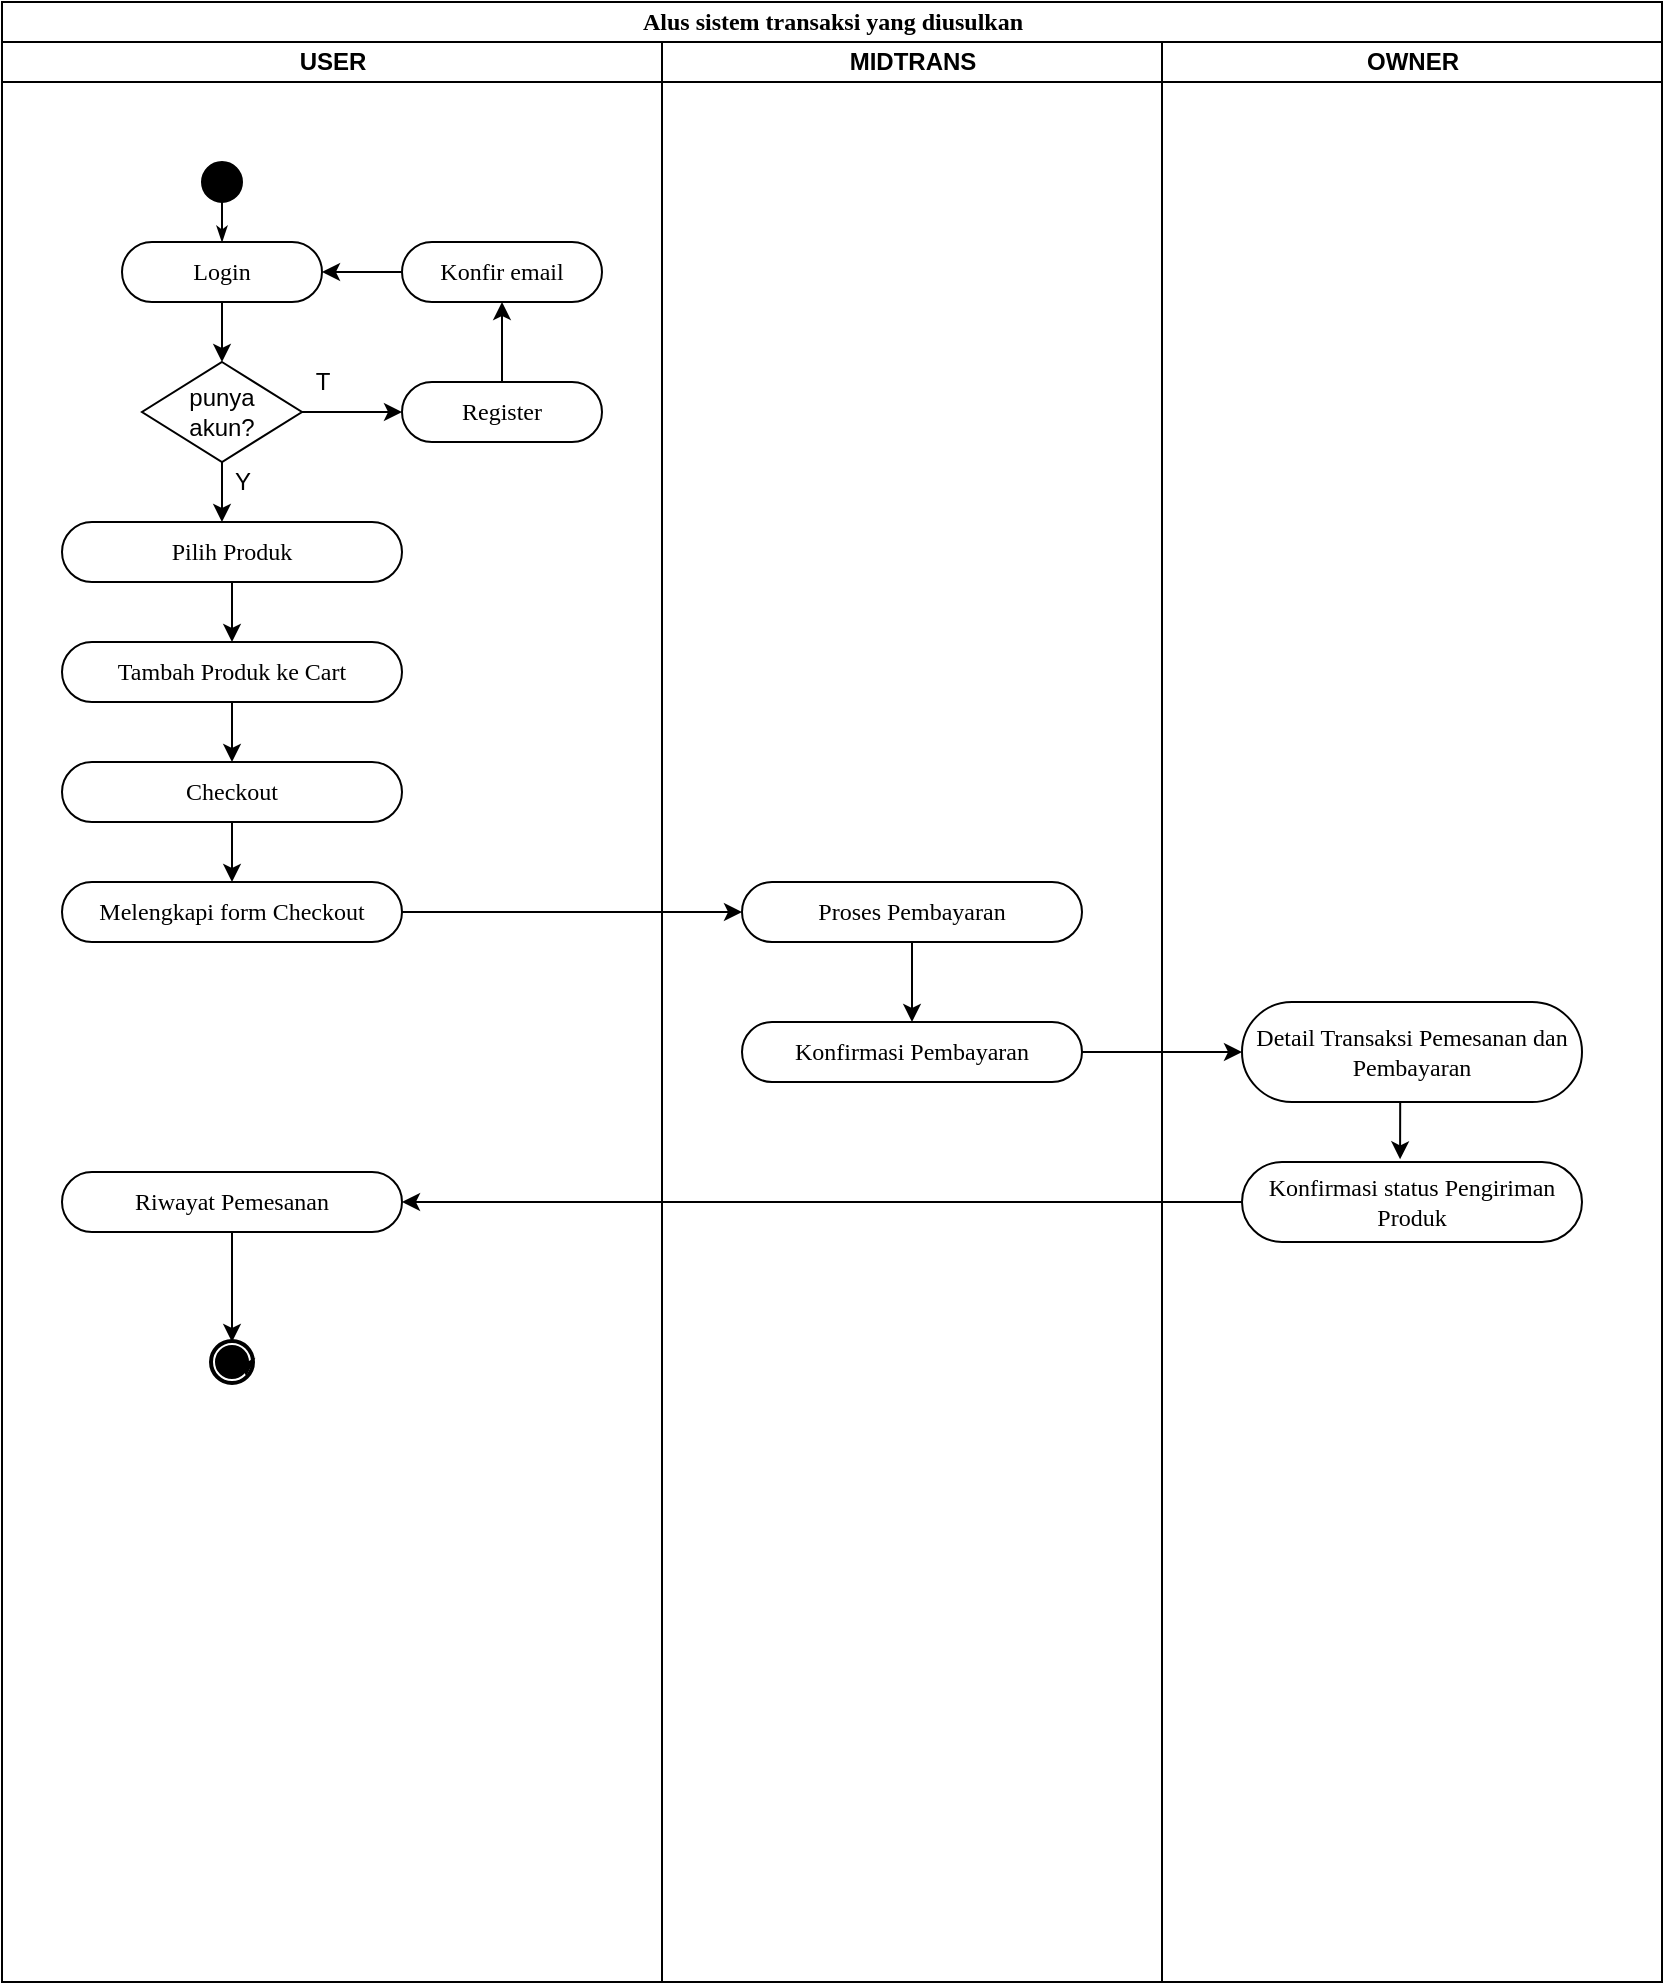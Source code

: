 <mxfile version="14.7.3" type="github">
  <diagram name="Page-1" id="0783ab3e-0a74-02c8-0abd-f7b4e66b4bec">
    <mxGraphModel dx="450" dy="308" grid="1" gridSize="10" guides="1" tooltips="1" connect="1" arrows="1" fold="1" page="1" pageScale="1" pageWidth="850" pageHeight="1100" background="none" math="0" shadow="0">
      <root>
        <mxCell id="0" />
        <mxCell id="1" parent="0" />
        <mxCell id="1c1d494c118603dd-1" value="Alus sistem transaksi yang diusulkan" style="swimlane;html=1;childLayout=stackLayout;startSize=20;rounded=0;shadow=0;comic=0;labelBackgroundColor=none;strokeWidth=1;fontFamily=Verdana;fontSize=12;align=center;" parent="1" vertex="1">
          <mxGeometry x="40" y="90" width="830" height="990" as="geometry" />
        </mxCell>
        <mxCell id="1c1d494c118603dd-2" value="USER" style="swimlane;html=1;startSize=20;" parent="1c1d494c118603dd-1" vertex="1">
          <mxGeometry y="20" width="330" height="970" as="geometry" />
        </mxCell>
        <mxCell id="RGpJh3_IjsfsPht-Quog-4" style="edgeStyle=orthogonalEdgeStyle;rounded=0;orthogonalLoop=1;jettySize=auto;html=1;entryX=0.5;entryY=0;entryDx=0;entryDy=0;" edge="1" parent="1c1d494c118603dd-2" source="1c1d494c118603dd-6" target="RGpJh3_IjsfsPht-Quog-1">
          <mxGeometry relative="1" as="geometry" />
        </mxCell>
        <mxCell id="1c1d494c118603dd-6" value="Login" style="rounded=1;whiteSpace=wrap;html=1;shadow=0;comic=0;labelBackgroundColor=none;strokeWidth=1;fontFamily=Verdana;fontSize=12;align=center;arcSize=50;" parent="1c1d494c118603dd-2" vertex="1">
          <mxGeometry x="60" y="100" width="100" height="30" as="geometry" />
        </mxCell>
        <mxCell id="60571a20871a0731-4" value="" style="ellipse;whiteSpace=wrap;html=1;rounded=0;shadow=0;comic=0;labelBackgroundColor=none;strokeWidth=1;fillColor=#000000;fontFamily=Verdana;fontSize=12;align=center;" parent="1c1d494c118603dd-2" vertex="1">
          <mxGeometry x="100" y="60" width="20" height="20" as="geometry" />
        </mxCell>
        <mxCell id="RGpJh3_IjsfsPht-Quog-2" style="edgeStyle=none;rounded=0;html=1;labelBackgroundColor=none;startArrow=none;startFill=0;startSize=5;endArrow=classicThin;endFill=1;endSize=5;jettySize=auto;orthogonalLoop=1;strokeWidth=1;fontFamily=Verdana;fontSize=12;exitX=0.5;exitY=1;exitDx=0;exitDy=0;" edge="1" parent="1c1d494c118603dd-2" source="60571a20871a0731-4" target="1c1d494c118603dd-6">
          <mxGeometry relative="1" as="geometry">
            <mxPoint x="172.727" y="320" as="sourcePoint" />
            <mxPoint x="152.273" y="345" as="targetPoint" />
          </mxGeometry>
        </mxCell>
        <mxCell id="RGpJh3_IjsfsPht-Quog-49" style="edgeStyle=orthogonalEdgeStyle;rounded=0;orthogonalLoop=1;jettySize=auto;html=1;entryX=0.294;entryY=0;entryDx=0;entryDy=0;entryPerimeter=0;" edge="1" parent="1c1d494c118603dd-2" source="RGpJh3_IjsfsPht-Quog-1">
          <mxGeometry relative="1" as="geometry">
            <mxPoint x="109.98" y="240" as="targetPoint" />
          </mxGeometry>
        </mxCell>
        <mxCell id="RGpJh3_IjsfsPht-Quog-1" value="punya&lt;br&gt;akun?" style="rhombus;whiteSpace=wrap;html=1;" vertex="1" parent="1c1d494c118603dd-2">
          <mxGeometry x="70" y="160" width="80" height="50" as="geometry" />
        </mxCell>
        <mxCell id="RGpJh3_IjsfsPht-Quog-9" style="edgeStyle=orthogonalEdgeStyle;rounded=0;orthogonalLoop=1;jettySize=auto;html=1;entryX=0.5;entryY=1;entryDx=0;entryDy=0;" edge="1" parent="1c1d494c118603dd-2" source="RGpJh3_IjsfsPht-Quog-6" target="RGpJh3_IjsfsPht-Quog-8">
          <mxGeometry relative="1" as="geometry" />
        </mxCell>
        <mxCell id="RGpJh3_IjsfsPht-Quog-6" value="Register" style="rounded=1;whiteSpace=wrap;html=1;shadow=0;comic=0;labelBackgroundColor=none;strokeWidth=1;fontFamily=Verdana;fontSize=12;align=center;arcSize=50;" vertex="1" parent="1c1d494c118603dd-2">
          <mxGeometry x="200" y="170" width="100" height="30" as="geometry" />
        </mxCell>
        <mxCell id="RGpJh3_IjsfsPht-Quog-10" style="edgeStyle=orthogonalEdgeStyle;rounded=0;orthogonalLoop=1;jettySize=auto;html=1;entryX=1;entryY=0.5;entryDx=0;entryDy=0;" edge="1" parent="1c1d494c118603dd-2" source="RGpJh3_IjsfsPht-Quog-8" target="1c1d494c118603dd-6">
          <mxGeometry relative="1" as="geometry" />
        </mxCell>
        <mxCell id="RGpJh3_IjsfsPht-Quog-8" value="Konfir email" style="rounded=1;whiteSpace=wrap;html=1;shadow=0;comic=0;labelBackgroundColor=none;strokeWidth=1;fontFamily=Verdana;fontSize=12;align=center;arcSize=50;" vertex="1" parent="1c1d494c118603dd-2">
          <mxGeometry x="200" y="100" width="100" height="30" as="geometry" />
        </mxCell>
        <mxCell id="RGpJh3_IjsfsPht-Quog-5" style="edgeStyle=orthogonalEdgeStyle;rounded=0;orthogonalLoop=1;jettySize=auto;html=1;entryX=0;entryY=0.5;entryDx=0;entryDy=0;" edge="1" parent="1c1d494c118603dd-2" source="RGpJh3_IjsfsPht-Quog-1" target="RGpJh3_IjsfsPht-Quog-6">
          <mxGeometry relative="1" as="geometry">
            <mxPoint x="170" y="185" as="targetPoint" />
          </mxGeometry>
        </mxCell>
        <mxCell id="RGpJh3_IjsfsPht-Quog-13" value="Y" style="text;html=1;align=center;verticalAlign=middle;resizable=0;points=[];autosize=1;strokeColor=none;" vertex="1" parent="1c1d494c118603dd-2">
          <mxGeometry x="110" y="210" width="20" height="20" as="geometry" />
        </mxCell>
        <mxCell id="RGpJh3_IjsfsPht-Quog-12" value="T" style="text;html=1;align=center;verticalAlign=middle;resizable=0;points=[];autosize=1;strokeColor=none;" vertex="1" parent="1c1d494c118603dd-2">
          <mxGeometry x="150" y="160" width="20" height="20" as="geometry" />
        </mxCell>
        <mxCell id="RGpJh3_IjsfsPht-Quog-14" value="Melengkapi form Checkout" style="rounded=1;whiteSpace=wrap;html=1;shadow=0;comic=0;labelBackgroundColor=none;strokeWidth=1;fontFamily=Verdana;fontSize=12;align=center;arcSize=50;" vertex="1" parent="1c1d494c118603dd-2">
          <mxGeometry x="30" y="420" width="170" height="30" as="geometry" />
        </mxCell>
        <mxCell id="RGpJh3_IjsfsPht-Quog-33" value="Pilih Produk" style="rounded=1;whiteSpace=wrap;html=1;shadow=0;comic=0;labelBackgroundColor=none;strokeWidth=1;fontFamily=Verdana;fontSize=12;align=center;arcSize=50;" vertex="1" parent="1c1d494c118603dd-2">
          <mxGeometry x="30" y="240" width="170" height="30" as="geometry" />
        </mxCell>
        <mxCell id="RGpJh3_IjsfsPht-Quog-43" value="Riwayat Pemesanan" style="rounded=1;whiteSpace=wrap;html=1;shadow=0;comic=0;labelBackgroundColor=none;strokeWidth=1;fontFamily=Verdana;fontSize=12;align=center;arcSize=50;" vertex="1" parent="1c1d494c118603dd-2">
          <mxGeometry x="30" y="565" width="170" height="30" as="geometry" />
        </mxCell>
        <mxCell id="RGpJh3_IjsfsPht-Quog-45" value="" style="shape=mxgraph.bpmn.shape;html=1;verticalLabelPosition=bottom;labelBackgroundColor=#ffffff;verticalAlign=top;perimeter=ellipsePerimeter;outline=end;symbol=terminate;rounded=0;shadow=0;comic=0;strokeWidth=1;fontFamily=Verdana;fontSize=12;align=center;" vertex="1" parent="1c1d494c118603dd-2">
          <mxGeometry x="105" y="650" width="20" height="20" as="geometry" />
        </mxCell>
        <mxCell id="RGpJh3_IjsfsPht-Quog-47" style="edgeStyle=orthogonalEdgeStyle;rounded=0;orthogonalLoop=1;jettySize=auto;html=1;exitX=1;exitY=0.5;exitDx=0;exitDy=0;entryX=0.855;entryY=0.855;entryDx=0;entryDy=0;entryPerimeter=0;" edge="1" parent="1c1d494c118603dd-2" source="RGpJh3_IjsfsPht-Quog-45" target="RGpJh3_IjsfsPht-Quog-45">
          <mxGeometry relative="1" as="geometry" />
        </mxCell>
        <mxCell id="RGpJh3_IjsfsPht-Quog-48" style="edgeStyle=orthogonalEdgeStyle;rounded=0;orthogonalLoop=1;jettySize=auto;html=1;entryX=0.5;entryY=0;entryDx=0;entryDy=0;" edge="1" parent="1c1d494c118603dd-2" source="RGpJh3_IjsfsPht-Quog-43" target="RGpJh3_IjsfsPht-Quog-45">
          <mxGeometry relative="1" as="geometry">
            <mxPoint x="115" y="620" as="targetPoint" />
          </mxGeometry>
        </mxCell>
        <mxCell id="RGpJh3_IjsfsPht-Quog-55" style="edgeStyle=orthogonalEdgeStyle;rounded=0;orthogonalLoop=1;jettySize=auto;html=1;exitX=0.5;exitY=1;exitDx=0;exitDy=0;entryX=0.5;entryY=0;entryDx=0;entryDy=0;" edge="1" parent="1c1d494c118603dd-2" source="RGpJh3_IjsfsPht-Quog-51" target="RGpJh3_IjsfsPht-Quog-14">
          <mxGeometry relative="1" as="geometry" />
        </mxCell>
        <mxCell id="RGpJh3_IjsfsPht-Quog-51" value="Checkout" style="rounded=1;whiteSpace=wrap;html=1;shadow=0;comic=0;labelBackgroundColor=none;strokeWidth=1;fontFamily=Verdana;fontSize=12;align=center;arcSize=50;" vertex="1" parent="1c1d494c118603dd-2">
          <mxGeometry x="30" y="360" width="170" height="30" as="geometry" />
        </mxCell>
        <mxCell id="1c1d494c118603dd-3" value="MIDTRANS" style="swimlane;html=1;startSize=20;" parent="1c1d494c118603dd-1" vertex="1">
          <mxGeometry x="330" y="20" width="250" height="970" as="geometry" />
        </mxCell>
        <mxCell id="RGpJh3_IjsfsPht-Quog-37" style="edgeStyle=orthogonalEdgeStyle;rounded=0;orthogonalLoop=1;jettySize=auto;html=1;entryX=0.5;entryY=0;entryDx=0;entryDy=0;" edge="1" parent="1c1d494c118603dd-3" source="RGpJh3_IjsfsPht-Quog-35" target="RGpJh3_IjsfsPht-Quog-36">
          <mxGeometry relative="1" as="geometry" />
        </mxCell>
        <mxCell id="RGpJh3_IjsfsPht-Quog-35" value="Proses Pembayaran" style="rounded=1;whiteSpace=wrap;html=1;shadow=0;comic=0;labelBackgroundColor=none;strokeWidth=1;fontFamily=Verdana;fontSize=12;align=center;arcSize=50;" vertex="1" parent="1c1d494c118603dd-3">
          <mxGeometry x="40" y="420" width="170" height="30" as="geometry" />
        </mxCell>
        <mxCell id="RGpJh3_IjsfsPht-Quog-36" value="Konfirmasi Pembayaran" style="rounded=1;whiteSpace=wrap;html=1;shadow=0;comic=0;labelBackgroundColor=none;strokeWidth=1;fontFamily=Verdana;fontSize=12;align=center;arcSize=50;" vertex="1" parent="1c1d494c118603dd-3">
          <mxGeometry x="40" y="490" width="170" height="30" as="geometry" />
        </mxCell>
        <mxCell id="RGpJh3_IjsfsPht-Quog-38" style="edgeStyle=orthogonalEdgeStyle;rounded=0;orthogonalLoop=1;jettySize=auto;html=1;entryX=0;entryY=0.5;entryDx=0;entryDy=0;" edge="1" parent="1c1d494c118603dd-1" source="RGpJh3_IjsfsPht-Quog-14" target="RGpJh3_IjsfsPht-Quog-35">
          <mxGeometry relative="1" as="geometry" />
        </mxCell>
        <mxCell id="RGpJh3_IjsfsPht-Quog-40" style="edgeStyle=orthogonalEdgeStyle;rounded=0;orthogonalLoop=1;jettySize=auto;html=1;entryX=0;entryY=0.5;entryDx=0;entryDy=0;" edge="1" parent="1c1d494c118603dd-1" source="RGpJh3_IjsfsPht-Quog-36" target="RGpJh3_IjsfsPht-Quog-39">
          <mxGeometry relative="1" as="geometry">
            <Array as="points">
              <mxPoint x="620" y="525" />
            </Array>
          </mxGeometry>
        </mxCell>
        <mxCell id="RGpJh3_IjsfsPht-Quog-44" style="edgeStyle=orthogonalEdgeStyle;rounded=0;orthogonalLoop=1;jettySize=auto;html=1;entryX=1;entryY=0.5;entryDx=0;entryDy=0;" edge="1" parent="1c1d494c118603dd-1" source="RGpJh3_IjsfsPht-Quog-41" target="RGpJh3_IjsfsPht-Quog-43">
          <mxGeometry relative="1" as="geometry" />
        </mxCell>
        <mxCell id="1c1d494c118603dd-4" value="OWNER" style="swimlane;html=1;startSize=20;" parent="1c1d494c118603dd-1" vertex="1">
          <mxGeometry x="580" y="20" width="250" height="970" as="geometry" />
        </mxCell>
        <mxCell id="RGpJh3_IjsfsPht-Quog-42" style="edgeStyle=orthogonalEdgeStyle;rounded=0;orthogonalLoop=1;jettySize=auto;html=1;exitX=0.5;exitY=1;exitDx=0;exitDy=0;entryX=0.465;entryY=-0.033;entryDx=0;entryDy=0;entryPerimeter=0;" edge="1" parent="1c1d494c118603dd-4" source="RGpJh3_IjsfsPht-Quog-39" target="RGpJh3_IjsfsPht-Quog-41">
          <mxGeometry relative="1" as="geometry" />
        </mxCell>
        <mxCell id="RGpJh3_IjsfsPht-Quog-39" value="Detail Transaksi Pemesanan dan Pembayaran" style="rounded=1;whiteSpace=wrap;html=1;shadow=0;comic=0;labelBackgroundColor=none;strokeWidth=1;fontFamily=Verdana;fontSize=12;align=center;arcSize=50;" vertex="1" parent="1c1d494c118603dd-4">
          <mxGeometry x="40" y="480" width="170" height="50" as="geometry" />
        </mxCell>
        <mxCell id="RGpJh3_IjsfsPht-Quog-41" value="Konfirmasi status Pengiriman Produk" style="rounded=1;whiteSpace=wrap;html=1;shadow=0;comic=0;labelBackgroundColor=none;strokeWidth=1;fontFamily=Verdana;fontSize=12;align=center;arcSize=50;" vertex="1" parent="1c1d494c118603dd-4">
          <mxGeometry x="40" y="560" width="170" height="40" as="geometry" />
        </mxCell>
        <mxCell id="RGpJh3_IjsfsPht-Quog-52" style="edgeStyle=orthogonalEdgeStyle;rounded=0;orthogonalLoop=1;jettySize=auto;html=1;entryX=0.5;entryY=0;entryDx=0;entryDy=0;" edge="1" parent="1" source="RGpJh3_IjsfsPht-Quog-50" target="RGpJh3_IjsfsPht-Quog-51">
          <mxGeometry relative="1" as="geometry" />
        </mxCell>
        <mxCell id="RGpJh3_IjsfsPht-Quog-50" value="Tambah Produk ke Cart" style="rounded=1;whiteSpace=wrap;html=1;shadow=0;comic=0;labelBackgroundColor=none;strokeWidth=1;fontFamily=Verdana;fontSize=12;align=center;arcSize=50;" vertex="1" parent="1">
          <mxGeometry x="70" y="410" width="170" height="30" as="geometry" />
        </mxCell>
        <mxCell id="RGpJh3_IjsfsPht-Quog-54" style="edgeStyle=orthogonalEdgeStyle;rounded=0;orthogonalLoop=1;jettySize=auto;html=1;" edge="1" parent="1" source="RGpJh3_IjsfsPht-Quog-33" target="RGpJh3_IjsfsPht-Quog-50">
          <mxGeometry relative="1" as="geometry" />
        </mxCell>
      </root>
    </mxGraphModel>
  </diagram>
</mxfile>
